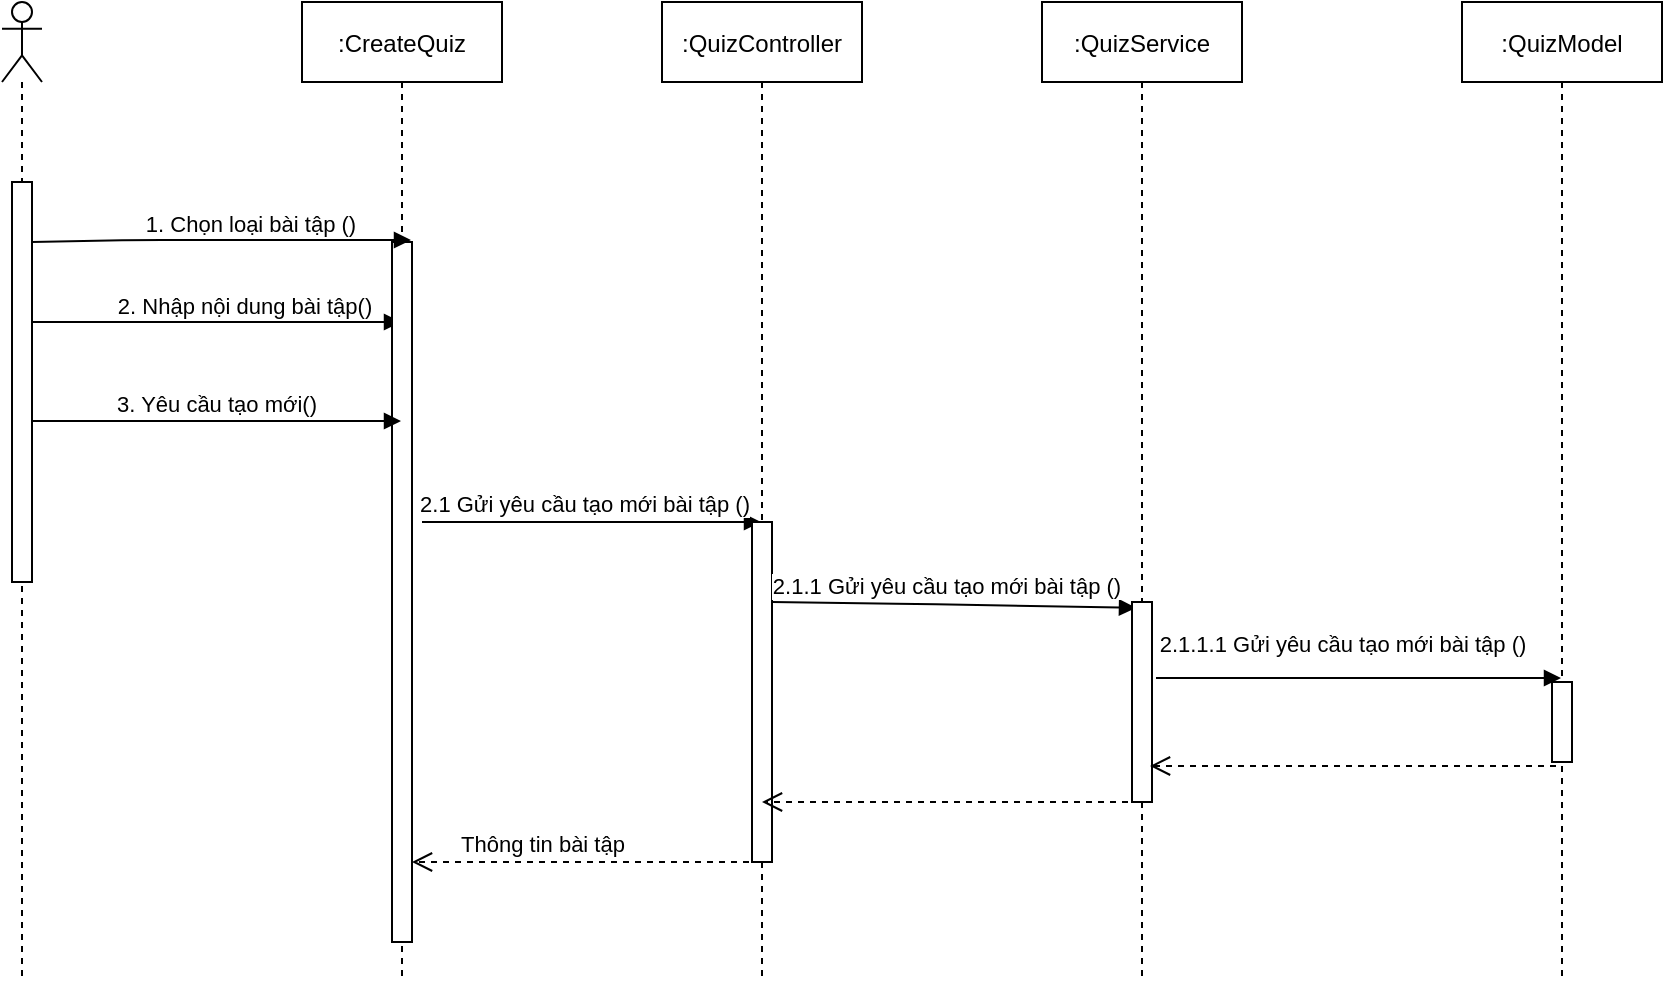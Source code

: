 <mxfile version="14.7.3" type="github" pages="3">
  <diagram id="kgpKYQtTHZ0yAKxKKP6v" name="Page-1">
    <mxGraphModel dx="2272" dy="804" grid="1" gridSize="10" guides="1" tooltips="1" connect="1" arrows="1" fold="1" page="1" pageScale="1" pageWidth="850" pageHeight="1100" math="0" shadow="0">
      <root>
        <mxCell id="0" />
        <mxCell id="1" parent="0" />
        <mxCell id="3nuBFxr9cyL0pnOWT2aG-1" value=":CreateQuiz" style="shape=umlLifeline;perimeter=lifelinePerimeter;container=1;collapsible=0;recursiveResize=0;rounded=0;shadow=0;strokeWidth=1;" parent="1" vertex="1">
          <mxGeometry x="120" y="20" width="100" height="490" as="geometry" />
        </mxCell>
        <mxCell id="3nuBFxr9cyL0pnOWT2aG-5" value=":QuizController" style="shape=umlLifeline;perimeter=lifelinePerimeter;container=1;collapsible=0;recursiveResize=0;rounded=0;shadow=0;strokeWidth=1;" parent="1" vertex="1">
          <mxGeometry x="300" y="20" width="100" height="490" as="geometry" />
        </mxCell>
        <mxCell id="cGe11TGr-V6TZ0WHjmZj-1" value=":QuizService" style="shape=umlLifeline;perimeter=lifelinePerimeter;container=1;collapsible=0;recursiveResize=0;rounded=0;shadow=0;strokeWidth=1;" parent="1" vertex="1">
          <mxGeometry x="490" y="20" width="100" height="490" as="geometry" />
        </mxCell>
        <mxCell id="cGe11TGr-V6TZ0WHjmZj-3" value=":QuizModel" style="shape=umlLifeline;perimeter=lifelinePerimeter;container=1;collapsible=0;recursiveResize=0;rounded=0;shadow=0;strokeWidth=1;" parent="1" vertex="1">
          <mxGeometry x="700" y="20" width="100" height="490" as="geometry" />
        </mxCell>
        <mxCell id="cGe11TGr-V6TZ0WHjmZj-14" value="" style="shape=umlLifeline;participant=umlActor;perimeter=lifelinePerimeter;whiteSpace=wrap;html=1;container=1;collapsible=0;recursiveResize=0;verticalAlign=top;spacingTop=36;outlineConnect=0;" parent="1" vertex="1">
          <mxGeometry x="-30" y="20" width="20" height="490" as="geometry" />
        </mxCell>
        <mxCell id="cGe11TGr-V6TZ0WHjmZj-15" value="" style="html=1;points=[];perimeter=orthogonalPerimeter;" parent="1" vertex="1">
          <mxGeometry x="-25" y="110" width="10" height="200" as="geometry" />
        </mxCell>
        <mxCell id="cGe11TGr-V6TZ0WHjmZj-16" value="2. Nhập nội dung bài tập()" style="html=1;verticalAlign=bottom;endArrow=block;" parent="1" target="3nuBFxr9cyL0pnOWT2aG-1" edge="1">
          <mxGeometry x="0.148" y="-1" width="80" relative="1" as="geometry">
            <mxPoint x="-15" y="180" as="sourcePoint" />
            <mxPoint x="170" y="180" as="targetPoint" />
            <Array as="points">
              <mxPoint x="35" y="180" />
            </Array>
            <mxPoint as="offset" />
          </mxGeometry>
        </mxCell>
        <mxCell id="cGe11TGr-V6TZ0WHjmZj-17" value="" style="html=1;points=[];perimeter=orthogonalPerimeter;" parent="1" vertex="1">
          <mxGeometry x="165" y="140" width="10" height="350" as="geometry" />
        </mxCell>
        <mxCell id="cGe11TGr-V6TZ0WHjmZj-19" value="2.1 Gửi yêu cầu tạo mới bài tập ()" style="html=1;verticalAlign=bottom;endArrow=block;" parent="1" target="3nuBFxr9cyL0pnOWT2aG-5" edge="1">
          <mxGeometry x="-0.044" width="80" relative="1" as="geometry">
            <mxPoint x="180" y="280" as="sourcePoint" />
            <mxPoint x="460" y="410" as="targetPoint" />
            <Array as="points">
              <mxPoint x="250" y="280" />
            </Array>
            <mxPoint as="offset" />
          </mxGeometry>
        </mxCell>
        <mxCell id="cGe11TGr-V6TZ0WHjmZj-20" value="3. Yêu cầu tạo mới()" style="html=1;verticalAlign=bottom;endArrow=block;" parent="1" target="3nuBFxr9cyL0pnOWT2aG-1" edge="1">
          <mxGeometry width="80" relative="1" as="geometry">
            <mxPoint x="-15" y="229.5" as="sourcePoint" />
            <mxPoint x="65" y="229.5" as="targetPoint" />
          </mxGeometry>
        </mxCell>
        <mxCell id="cGe11TGr-V6TZ0WHjmZj-21" value="" style="html=1;points=[];perimeter=orthogonalPerimeter;" parent="1" vertex="1">
          <mxGeometry x="345" y="280" width="10" height="170" as="geometry" />
        </mxCell>
        <mxCell id="cGe11TGr-V6TZ0WHjmZj-22" value="2.1.1 Gửi yêu cầu tạo mới bài tập ()" style="html=1;verticalAlign=bottom;endArrow=block;exitX=1.3;exitY=0.66;exitDx=0;exitDy=0;exitPerimeter=0;entryX=0.2;entryY=0.029;entryDx=0;entryDy=0;entryPerimeter=0;" parent="1" target="cGe11TGr-V6TZ0WHjmZj-23" edge="1">
          <mxGeometry x="-0.044" width="80" relative="1" as="geometry">
            <mxPoint x="355" y="320" as="sourcePoint" />
            <mxPoint x="526.5" y="321" as="targetPoint" />
            <Array as="points">
              <mxPoint x="427" y="321" />
            </Array>
            <mxPoint as="offset" />
          </mxGeometry>
        </mxCell>
        <mxCell id="cGe11TGr-V6TZ0WHjmZj-23" value="" style="html=1;points=[];perimeter=orthogonalPerimeter;" parent="1" vertex="1">
          <mxGeometry x="535" y="320" width="10" height="100" as="geometry" />
        </mxCell>
        <mxCell id="cGe11TGr-V6TZ0WHjmZj-24" value="2.1.1.1 Gửi yêu cầu tạo mới bài tập ()" style="html=1;verticalAlign=bottom;endArrow=block;" parent="1" target="cGe11TGr-V6TZ0WHjmZj-3" edge="1">
          <mxGeometry x="-0.082" y="8" width="80" relative="1" as="geometry">
            <mxPoint x="547" y="358" as="sourcePoint" />
            <mxPoint x="730" y="356" as="targetPoint" />
            <Array as="points" />
            <mxPoint as="offset" />
          </mxGeometry>
        </mxCell>
        <mxCell id="cGe11TGr-V6TZ0WHjmZj-25" value="" style="html=1;points=[];perimeter=orthogonalPerimeter;" parent="1" vertex="1">
          <mxGeometry x="745" y="360" width="10" height="40" as="geometry" />
        </mxCell>
        <mxCell id="cGe11TGr-V6TZ0WHjmZj-27" value="" style="html=1;verticalAlign=bottom;endArrow=open;dashed=1;endSize=8;exitX=0.2;exitY=1.05;exitDx=0;exitDy=0;exitPerimeter=0;entryX=0.9;entryY=0.82;entryDx=0;entryDy=0;entryPerimeter=0;" parent="1" source="cGe11TGr-V6TZ0WHjmZj-25" target="cGe11TGr-V6TZ0WHjmZj-23" edge="1">
          <mxGeometry x="-0.044" y="-12" relative="1" as="geometry">
            <mxPoint x="460" y="410" as="sourcePoint" />
            <mxPoint x="550" y="402" as="targetPoint" />
            <mxPoint as="offset" />
          </mxGeometry>
        </mxCell>
        <mxCell id="cGe11TGr-V6TZ0WHjmZj-28" value="" style="html=1;verticalAlign=bottom;endArrow=open;dashed=1;endSize=8;exitX=0.2;exitY=1.05;exitDx=0;exitDy=0;exitPerimeter=0;" parent="1" edge="1">
          <mxGeometry x="-0.044" y="-12" relative="1" as="geometry">
            <mxPoint x="545" y="420" as="sourcePoint" />
            <mxPoint x="350" y="420" as="targetPoint" />
            <mxPoint as="offset" />
          </mxGeometry>
        </mxCell>
        <mxCell id="cGe11TGr-V6TZ0WHjmZj-29" value="Thông tin bài tập" style="html=1;verticalAlign=bottom;endArrow=open;dashed=1;endSize=8;" parent="1" source="3nuBFxr9cyL0pnOWT2aG-5" edge="1">
          <mxGeometry x="0.255" relative="1" as="geometry">
            <mxPoint x="255" y="450" as="sourcePoint" />
            <mxPoint x="175" y="450" as="targetPoint" />
            <mxPoint as="offset" />
          </mxGeometry>
        </mxCell>
        <mxCell id="QO8lgsB_eejvHUyMeQmN-1" value="1. Chọn loại bài tập ()" style="html=1;verticalAlign=bottom;endArrow=block;exitX=1;exitY=0.15;exitDx=0;exitDy=0;exitPerimeter=0;" parent="1" source="cGe11TGr-V6TZ0WHjmZj-15" edge="1">
          <mxGeometry x="0.148" y="-1" width="80" relative="1" as="geometry">
            <mxPoint x="-10" y="139" as="sourcePoint" />
            <mxPoint x="174.5" y="139" as="targetPoint" />
            <Array as="points">
              <mxPoint x="40" y="139" />
            </Array>
            <mxPoint as="offset" />
          </mxGeometry>
        </mxCell>
      </root>
    </mxGraphModel>
  </diagram>
  <diagram id="FQsw6fiN-FmyfpC0oAtg" name="Page-2">
    <mxGraphModel dx="2249" dy="804" grid="1" gridSize="10" guides="1" tooltips="1" connect="1" arrows="1" fold="1" page="1" pageScale="1" pageWidth="827" pageHeight="1169" math="0" shadow="0">
      <root>
        <mxCell id="cEGuRDpOYL657oaWzPyZ-0" />
        <mxCell id="cEGuRDpOYL657oaWzPyZ-1" parent="cEGuRDpOYL657oaWzPyZ-0" />
        <mxCell id="cEGuRDpOYL657oaWzPyZ-2" value=":CreateTest" style="shape=umlLifeline;perimeter=lifelinePerimeter;container=1;collapsible=0;recursiveResize=0;rounded=0;shadow=0;strokeWidth=1;fontStyle=0;fontSize=12;" parent="cEGuRDpOYL657oaWzPyZ-1" vertex="1">
          <mxGeometry x="60" y="30" width="100" height="477.5" as="geometry" />
        </mxCell>
        <mxCell id="cEGuRDpOYL657oaWzPyZ-3" value=":TestController" style="shape=umlLifeline;perimeter=lifelinePerimeter;container=1;collapsible=0;recursiveResize=0;rounded=0;shadow=0;strokeWidth=1;fontStyle=0;fontSize=12;" parent="cEGuRDpOYL657oaWzPyZ-1" vertex="1">
          <mxGeometry x="280" y="30" width="100" height="482.5" as="geometry" />
        </mxCell>
        <mxCell id="cEGuRDpOYL657oaWzPyZ-4" value=":TestService" style="shape=umlLifeline;perimeter=lifelinePerimeter;container=1;collapsible=0;recursiveResize=0;rounded=0;shadow=0;strokeWidth=1;fontStyle=0;fontSize=12;" parent="cEGuRDpOYL657oaWzPyZ-1" vertex="1">
          <mxGeometry x="510" y="31.25" width="100" height="480" as="geometry" />
        </mxCell>
        <mxCell id="cEGuRDpOYL657oaWzPyZ-5" value=":TestModel" style="shape=umlLifeline;perimeter=lifelinePerimeter;container=1;collapsible=0;recursiveResize=0;rounded=0;shadow=0;strokeWidth=1;fontStyle=0;fontSize=12;" parent="cEGuRDpOYL657oaWzPyZ-1" vertex="1">
          <mxGeometry x="790" y="27.5" width="100" height="490" as="geometry" />
        </mxCell>
        <mxCell id="cEGuRDpOYL657oaWzPyZ-6" value="" style="shape=umlLifeline;participant=umlActor;perimeter=lifelinePerimeter;whiteSpace=wrap;html=1;container=1;collapsible=0;recursiveResize=0;verticalAlign=top;spacingTop=36;outlineConnect=0;fontStyle=0;fontSize=12;" parent="cEGuRDpOYL657oaWzPyZ-1" vertex="1">
          <mxGeometry x="-75" y="32.5" width="20" height="480" as="geometry" />
        </mxCell>
        <mxCell id="cEGuRDpOYL657oaWzPyZ-7" value="" style="html=1;points=[];perimeter=orthogonalPerimeter;fontStyle=0;fontSize=12;" parent="cEGuRDpOYL657oaWzPyZ-1" vertex="1">
          <mxGeometry x="-70" y="130" width="10" height="190" as="geometry" />
        </mxCell>
        <mxCell id="cEGuRDpOYL657oaWzPyZ-9" value="" style="html=1;points=[];perimeter=orthogonalPerimeter;fontStyle=0;fontSize=12;" parent="cEGuRDpOYL657oaWzPyZ-1" vertex="1">
          <mxGeometry x="105" y="160" width="10" height="310" as="geometry" />
        </mxCell>
        <mxCell id="cEGuRDpOYL657oaWzPyZ-10" value="2.1 Gửi yêu cầu tạo mới bài kiểm tra ()" style="html=1;verticalAlign=bottom;endArrow=block;fontStyle=0;fontSize=12;exitX=1.3;exitY=0.384;exitDx=0;exitDy=0;exitPerimeter=0;" parent="cEGuRDpOYL657oaWzPyZ-1" source="cEGuRDpOYL657oaWzPyZ-9" target="cEGuRDpOYL657oaWzPyZ-3" edge="1">
          <mxGeometry x="-0.044" width="80" relative="1" as="geometry">
            <mxPoint x="130" y="280" as="sourcePoint" />
            <mxPoint x="460" y="410" as="targetPoint" />
            <Array as="points">
              <mxPoint x="250" y="280" />
            </Array>
            <mxPoint as="offset" />
          </mxGeometry>
        </mxCell>
        <mxCell id="cEGuRDpOYL657oaWzPyZ-12" value="" style="html=1;points=[];perimeter=orthogonalPerimeter;fontStyle=0;fontSize=12;" parent="cEGuRDpOYL657oaWzPyZ-1" vertex="1">
          <mxGeometry x="325" y="280" width="10" height="170" as="geometry" />
        </mxCell>
        <mxCell id="cEGuRDpOYL657oaWzPyZ-13" value="1.1.1 Gửi yêu cầu tạo mới bài kiểm tra ()" style="html=1;verticalAlign=bottom;endArrow=block;entryX=0.2;entryY=0.029;entryDx=0;entryDy=0;entryPerimeter=0;exitX=1.3;exitY=0.241;exitDx=0;exitDy=0;exitPerimeter=0;fontStyle=0;fontSize=12;" parent="cEGuRDpOYL657oaWzPyZ-1" source="cEGuRDpOYL657oaWzPyZ-12" target="cEGuRDpOYL657oaWzPyZ-14" edge="1">
          <mxGeometry x="-0.044" width="80" relative="1" as="geometry">
            <mxPoint x="340" y="323" as="sourcePoint" />
            <mxPoint x="526.5" y="321" as="targetPoint" />
            <Array as="points">
              <mxPoint x="427" y="321" />
            </Array>
            <mxPoint as="offset" />
          </mxGeometry>
        </mxCell>
        <mxCell id="cEGuRDpOYL657oaWzPyZ-14" value="" style="html=1;points=[];perimeter=orthogonalPerimeter;fontStyle=0;fontSize=12;" parent="cEGuRDpOYL657oaWzPyZ-1" vertex="1">
          <mxGeometry x="555" y="315" width="10" height="115" as="geometry" />
        </mxCell>
        <mxCell id="cEGuRDpOYL657oaWzPyZ-15" value="2.1.1.1 Gửi yêu cầu tạo mới bài kiểm tra ()" style="html=1;verticalAlign=bottom;endArrow=block;fontStyle=0;fontSize=12;" parent="cEGuRDpOYL657oaWzPyZ-1" target="cEGuRDpOYL657oaWzPyZ-5" edge="1">
          <mxGeometry x="-0.082" width="80" relative="1" as="geometry">
            <mxPoint x="570" y="358" as="sourcePoint" />
            <mxPoint x="730" y="356" as="targetPoint" />
            <Array as="points" />
            <mxPoint as="offset" />
          </mxGeometry>
        </mxCell>
        <mxCell id="cEGuRDpOYL657oaWzPyZ-16" value="" style="html=1;points=[];perimeter=orthogonalPerimeter;fontStyle=0;fontSize=12;" parent="cEGuRDpOYL657oaWzPyZ-1" vertex="1">
          <mxGeometry x="835" y="360" width="10" height="40" as="geometry" />
        </mxCell>
        <mxCell id="cEGuRDpOYL657oaWzPyZ-17" value="" style="html=1;verticalAlign=bottom;endArrow=open;dashed=1;endSize=8;exitX=0.2;exitY=1.05;exitDx=0;exitDy=0;exitPerimeter=0;fontStyle=0;fontSize=12;" parent="cEGuRDpOYL657oaWzPyZ-1" source="cEGuRDpOYL657oaWzPyZ-16" edge="1">
          <mxGeometry x="-0.044" y="-12" relative="1" as="geometry">
            <mxPoint x="460" y="410" as="sourcePoint" />
            <mxPoint x="564" y="402" as="targetPoint" />
            <mxPoint as="offset" />
          </mxGeometry>
        </mxCell>
        <mxCell id="cEGuRDpOYL657oaWzPyZ-18" value="" style="html=1;verticalAlign=bottom;endArrow=open;dashed=1;endSize=8;entryX=1;entryY=0.835;entryDx=0;entryDy=0;entryPerimeter=0;fontStyle=0;fontSize=12;" parent="cEGuRDpOYL657oaWzPyZ-1" target="cEGuRDpOYL657oaWzPyZ-12" edge="1">
          <mxGeometry x="-0.044" y="-12" relative="1" as="geometry">
            <mxPoint x="550" y="422" as="sourcePoint" />
            <mxPoint x="350" y="420" as="targetPoint" />
            <mxPoint as="offset" />
          </mxGeometry>
        </mxCell>
        <mxCell id="cEGuRDpOYL657oaWzPyZ-19" value="Thông tin bài kiểm tra" style="html=1;verticalAlign=bottom;endArrow=open;dashed=1;endSize=8;entryX=0.5;entryY=0.872;entryDx=0;entryDy=0;entryPerimeter=0;fontStyle=0;fontSize=12;" parent="cEGuRDpOYL657oaWzPyZ-1" target="cEGuRDpOYL657oaWzPyZ-2" edge="1">
          <mxGeometry x="0.045" relative="1" as="geometry">
            <mxPoint x="320" y="446" as="sourcePoint" />
            <mxPoint x="175" y="450" as="targetPoint" />
            <mxPoint as="offset" />
          </mxGeometry>
        </mxCell>
        <mxCell id="Mj3yEV9G6FlUbpELDkT3-2" value="1. Nhập nội dung bài kiểm tra()" style="html=1;verticalAlign=bottom;endArrow=block;fontSize=12;exitX=1.2;exitY=0.153;exitDx=0;exitDy=0;exitPerimeter=0;entryX=-0.1;entryY=0.003;entryDx=0;entryDy=0;entryPerimeter=0;" parent="cEGuRDpOYL657oaWzPyZ-1" source="cEGuRDpOYL657oaWzPyZ-7" target="cEGuRDpOYL657oaWzPyZ-9" edge="1">
          <mxGeometry width="80" relative="1" as="geometry">
            <mxPoint x="370" y="280" as="sourcePoint" />
            <mxPoint x="450" y="280" as="targetPoint" />
          </mxGeometry>
        </mxCell>
        <mxCell id="Mj3yEV9G6FlUbpELDkT3-4" value="2. Yêu cầu tạo bài kiểm tra ()" style="html=1;verticalAlign=bottom;endArrow=block;fontSize=12;exitX=1.2;exitY=0.411;exitDx=0;exitDy=0;exitPerimeter=0;" parent="cEGuRDpOYL657oaWzPyZ-1" source="cEGuRDpOYL657oaWzPyZ-7" edge="1">
          <mxGeometry width="80" relative="1" as="geometry">
            <mxPoint x="370" y="280" as="sourcePoint" />
            <mxPoint x="112" y="208" as="targetPoint" />
          </mxGeometry>
        </mxCell>
      </root>
    </mxGraphModel>
  </diagram>
  <diagram id="C5T6NhoQJHavE5retww-" name="Page-3">
    <mxGraphModel dx="1422" dy="747" grid="1" gridSize="10" guides="1" tooltips="1" connect="1" arrows="1" fold="1" page="1" pageScale="1" pageWidth="827" pageHeight="1169" math="0" shadow="0">
      <root>
        <mxCell id="aNxoHA65ITYfBNqXu5NM-0" />
        <mxCell id="aNxoHA65ITYfBNqXu5NM-1" parent="aNxoHA65ITYfBNqXu5NM-0" />
        <mxCell id="aNxoHA65ITYfBNqXu5NM-2" value="&lt;font style=&quot;font-size: 14px ; font-weight: normal&quot;&gt;Biểu đồ use case tổng quan&lt;/font&gt;" style="shape=umlFrame;whiteSpace=wrap;html=1;width=210;height=40;boundedLbl=1;verticalAlign=middle;align=left;spacingLeft=5;fontSize=18;fontStyle=1" vertex="1" parent="aNxoHA65ITYfBNqXu5NM-1">
          <mxGeometry x="260" y="120" width="400" height="360" as="geometry" />
        </mxCell>
        <mxCell id="aNxoHA65ITYfBNqXu5NM-5" style="edgeStyle=none;rounded=0;sketch=0;orthogonalLoop=1;jettySize=auto;html=1;entryX=0;entryY=0.5;entryDx=0;entryDy=0;shadow=0;endArrow=classic;endFill=1;fontSize=18;fontStyle=1" edge="1" parent="aNxoHA65ITYfBNqXu5NM-1" source="aNxoHA65ITYfBNqXu5NM-6" target="aNxoHA65ITYfBNqXu5NM-9">
          <mxGeometry relative="1" as="geometry" />
        </mxCell>
        <mxCell id="aNxoHA65ITYfBNqXu5NM-6" value="Người dùng" style="shape=umlActor;verticalLabelPosition=bottom;verticalAlign=top;html=1;fontSize=18;fontStyle=1" vertex="1" parent="aNxoHA65ITYfBNqXu5NM-1">
          <mxGeometry x="90" y="266.11" width="62" height="109" as="geometry" />
        </mxCell>
        <mxCell id="aNxoHA65ITYfBNqXu5NM-9" value="Quản lý bài tập" style="ellipse;whiteSpace=wrap;html=1;fontSize=18;fontStyle=1" vertex="1" parent="aNxoHA65ITYfBNqXu5NM-1">
          <mxGeometry x="380" y="280" width="189.75" height="70" as="geometry" />
        </mxCell>
        <mxCell id="aNxoHA65ITYfBNqXu5NM-10" style="edgeStyle=none;rounded=0;sketch=0;orthogonalLoop=1;jettySize=auto;html=1;entryX=0;entryY=0.5;entryDx=0;entryDy=0;shadow=0;endArrow=classic;endFill=1;fontSize=18;fontStyle=1" edge="1" parent="aNxoHA65ITYfBNqXu5NM-1" source="aNxoHA65ITYfBNqXu5NM-6" target="aNxoHA65ITYfBNqXu5NM-11">
          <mxGeometry relative="1" as="geometry">
            <mxPoint x="270" y="364.186" as="sourcePoint" />
          </mxGeometry>
        </mxCell>
        <mxCell id="aNxoHA65ITYfBNqXu5NM-11" value="Quản lý chủ đề" style="ellipse;whiteSpace=wrap;html=1;fontSize=18;fontStyle=1" vertex="1" parent="aNxoHA65ITYfBNqXu5NM-1">
          <mxGeometry x="370" y="190" width="190" height="60" as="geometry" />
        </mxCell>
        <mxCell id="aNxoHA65ITYfBNqXu5NM-12" style="edgeStyle=none;rounded=0;sketch=0;orthogonalLoop=1;jettySize=auto;html=1;entryX=0;entryY=0.5;entryDx=0;entryDy=0;shadow=0;endArrow=classic;endFill=1;fontSize=18;fontStyle=1" edge="1" parent="aNxoHA65ITYfBNqXu5NM-1" source="aNxoHA65ITYfBNqXu5NM-6" target="aNxoHA65ITYfBNqXu5NM-13">
          <mxGeometry relative="1" as="geometry">
            <mxPoint x="272" y="300" as="sourcePoint" />
          </mxGeometry>
        </mxCell>
        <mxCell id="aNxoHA65ITYfBNqXu5NM-13" value="Quản lý bài kiểm tra" style="ellipse;whiteSpace=wrap;html=1;fontSize=18;fontStyle=1" vertex="1" parent="aNxoHA65ITYfBNqXu5NM-1">
          <mxGeometry x="380" y="375.11" width="189.75" height="64.89" as="geometry" />
        </mxCell>
        <mxCell id="aNxoHA65ITYfBNqXu5NM-14" value="TTS" style="shape=umlActor;verticalLabelPosition=bottom;verticalAlign=top;html=1;fontSize=18;fontStyle=1" vertex="1" parent="aNxoHA65ITYfBNqXu5NM-1">
          <mxGeometry x="740" y="260.5" width="62" height="109" as="geometry" />
        </mxCell>
        <mxCell id="aNxoHA65ITYfBNqXu5NM-15" value="" style="endArrow=classic;html=1;fontSize=18;fontStyle=1" edge="1" parent="aNxoHA65ITYfBNqXu5NM-1" source="aNxoHA65ITYfBNqXu5NM-14">
          <mxGeometry width="50" height="50" relative="1" as="geometry">
            <mxPoint x="820" y="315" as="sourcePoint" />
            <mxPoint x="570" y="315" as="targetPoint" />
          </mxGeometry>
        </mxCell>
      </root>
    </mxGraphModel>
  </diagram>
</mxfile>
